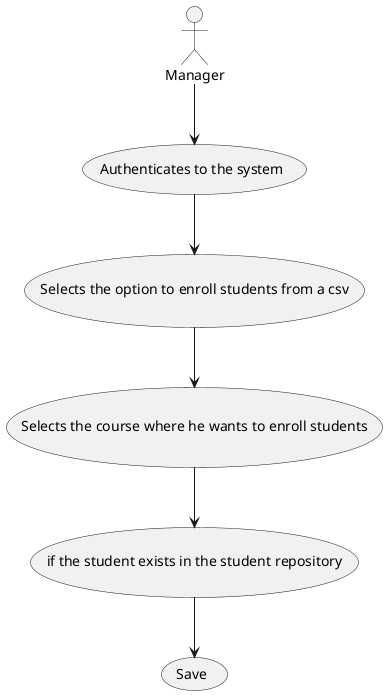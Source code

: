   @startuml
'https://plantuml.com/use-case-diagram

actor Manager

Manager -down-> (Authenticates to the system)
(Authenticates to the system) --> (Selects the option to enroll students from a csv)
(Selects the option to enroll students from a csv) --> (Selects the course where he wants to enroll students)
(Selects the course where he wants to enroll students) --> (if the student exists in the student repository)
(if the student exists in the student repository) --> (Save)

@enduml
